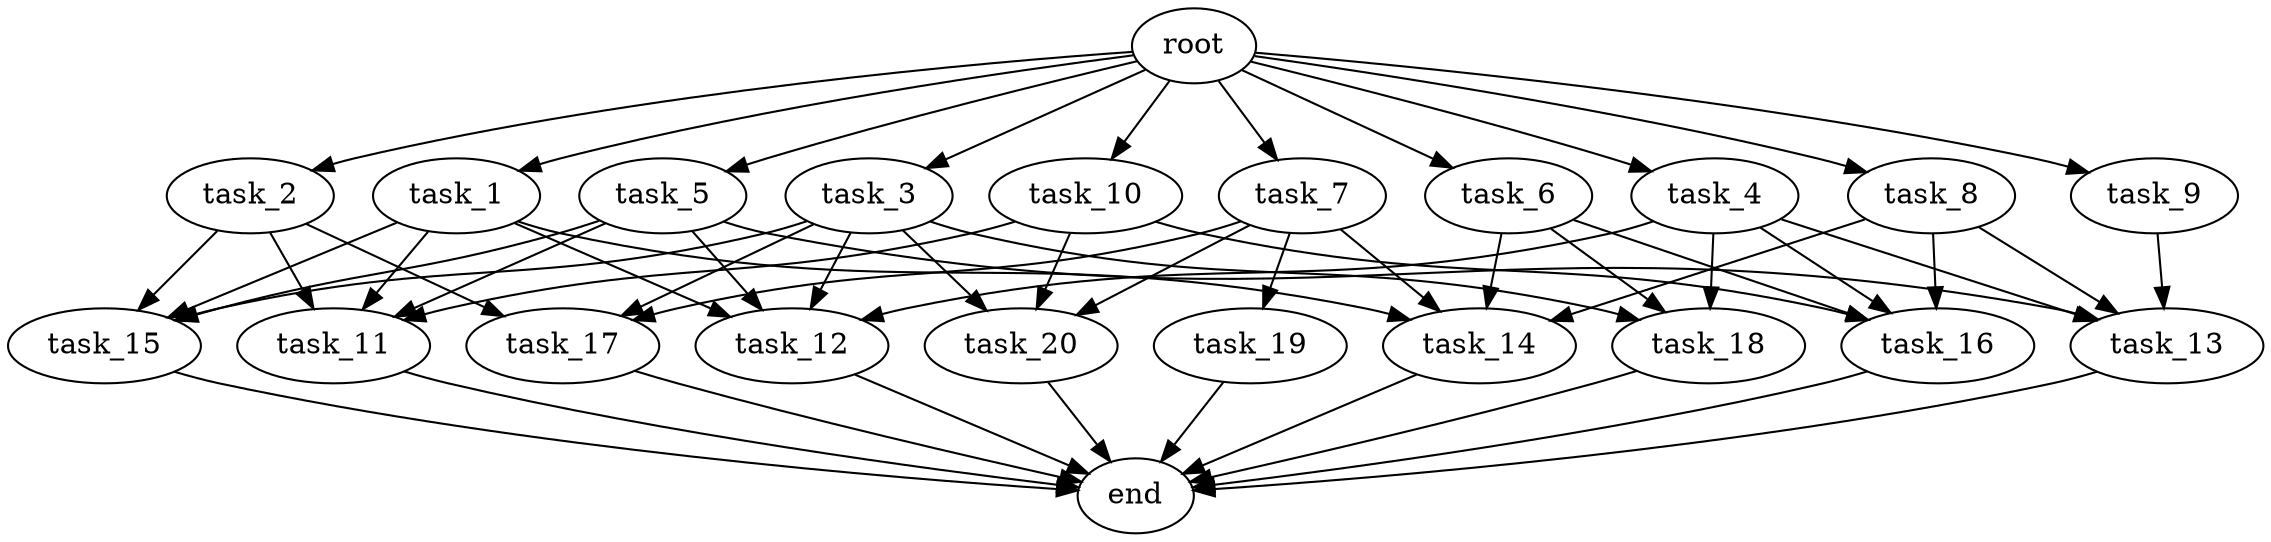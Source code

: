 digraph G {
  root [size="0.000000e+00"];
  task_1 [size="5.005157e+09"];
  task_2 [size="3.450329e+09"];
  task_3 [size="2.466020e+08"];
  task_4 [size="1.046389e+09"];
  task_5 [size="4.160338e+09"];
  task_6 [size="9.617317e+09"];
  task_7 [size="1.161577e+09"];
  task_8 [size="9.406821e+09"];
  task_9 [size="1.417610e+09"];
  task_10 [size="3.119592e+09"];
  task_11 [size="4.553871e+09"];
  task_12 [size="2.069466e+09"];
  task_13 [size="4.829777e+09"];
  task_14 [size="4.762149e+09"];
  task_15 [size="4.382221e+09"];
  task_16 [size="6.967936e+09"];
  task_17 [size="3.189776e+09"];
  task_18 [size="3.003341e+09"];
  task_19 [size="8.102049e+09"];
  task_20 [size="1.151738e+09"];
  end [size="0.000000e+00"];

  root -> task_1 [size="1.000000e-12"];
  root -> task_2 [size="1.000000e-12"];
  root -> task_3 [size="1.000000e-12"];
  root -> task_4 [size="1.000000e-12"];
  root -> task_5 [size="1.000000e-12"];
  root -> task_6 [size="1.000000e-12"];
  root -> task_7 [size="1.000000e-12"];
  root -> task_8 [size="1.000000e-12"];
  root -> task_9 [size="1.000000e-12"];
  root -> task_10 [size="1.000000e-12"];
  task_1 -> task_11 [size="1.138468e+08"];
  task_1 -> task_12 [size="5.173666e+07"];
  task_1 -> task_14 [size="1.190537e+08"];
  task_1 -> task_15 [size="1.095555e+08"];
  task_2 -> task_11 [size="1.138468e+08"];
  task_2 -> task_15 [size="1.095555e+08"];
  task_2 -> task_17 [size="1.063259e+08"];
  task_3 -> task_12 [size="5.173666e+07"];
  task_3 -> task_15 [size="1.095555e+08"];
  task_3 -> task_17 [size="1.063259e+08"];
  task_3 -> task_18 [size="1.001114e+08"];
  task_3 -> task_20 [size="3.839125e+07"];
  task_4 -> task_12 [size="5.173666e+07"];
  task_4 -> task_13 [size="1.207444e+08"];
  task_4 -> task_16 [size="1.741984e+08"];
  task_4 -> task_18 [size="1.001114e+08"];
  task_5 -> task_11 [size="1.138468e+08"];
  task_5 -> task_12 [size="5.173666e+07"];
  task_5 -> task_13 [size="1.207444e+08"];
  task_5 -> task_15 [size="1.095555e+08"];
  task_6 -> task_14 [size="1.190537e+08"];
  task_6 -> task_16 [size="1.741984e+08"];
  task_6 -> task_18 [size="1.001114e+08"];
  task_7 -> task_14 [size="1.190537e+08"];
  task_7 -> task_17 [size="1.063259e+08"];
  task_7 -> task_19 [size="8.102049e+08"];
  task_7 -> task_20 [size="3.839125e+07"];
  task_8 -> task_13 [size="1.207444e+08"];
  task_8 -> task_14 [size="1.190537e+08"];
  task_8 -> task_16 [size="1.741984e+08"];
  task_9 -> task_13 [size="1.207444e+08"];
  task_10 -> task_11 [size="1.138468e+08"];
  task_10 -> task_16 [size="1.741984e+08"];
  task_10 -> task_20 [size="3.839125e+07"];
  task_11 -> end [size="1.000000e-12"];
  task_12 -> end [size="1.000000e-12"];
  task_13 -> end [size="1.000000e-12"];
  task_14 -> end [size="1.000000e-12"];
  task_15 -> end [size="1.000000e-12"];
  task_16 -> end [size="1.000000e-12"];
  task_17 -> end [size="1.000000e-12"];
  task_18 -> end [size="1.000000e-12"];
  task_19 -> end [size="1.000000e-12"];
  task_20 -> end [size="1.000000e-12"];
}
